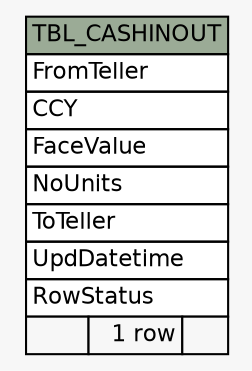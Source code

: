 // dot 2.38.0 on Windows 10 10.0
// SchemaSpy rev 590
digraph "TBL_CASHINOUT" {
  graph [
    rankdir="RL"
    bgcolor="#f7f7f7"
    nodesep="0.18"
    ranksep="0.46"
    fontname="Helvetica"
    fontsize="11"
  ];
  node [
    fontname="Helvetica"
    fontsize="11"
    shape="plaintext"
  ];
  edge [
    arrowsize="0.8"
  ];
  "TBL_CASHINOUT" [
    label=<
    <TABLE BORDER="0" CELLBORDER="1" CELLSPACING="0" BGCOLOR="#ffffff">
      <TR><TD COLSPAN="3" BGCOLOR="#9bab96" ALIGN="CENTER">TBL_CASHINOUT</TD></TR>
      <TR><TD PORT="FromTeller" COLSPAN="3" ALIGN="LEFT">FromTeller</TD></TR>
      <TR><TD PORT="CCY" COLSPAN="3" ALIGN="LEFT">CCY</TD></TR>
      <TR><TD PORT="FaceValue" COLSPAN="3" ALIGN="LEFT">FaceValue</TD></TR>
      <TR><TD PORT="NoUnits" COLSPAN="3" ALIGN="LEFT">NoUnits</TD></TR>
      <TR><TD PORT="ToTeller" COLSPAN="3" ALIGN="LEFT">ToTeller</TD></TR>
      <TR><TD PORT="UpdDatetime" COLSPAN="3" ALIGN="LEFT">UpdDatetime</TD></TR>
      <TR><TD PORT="RowStatus" COLSPAN="3" ALIGN="LEFT">RowStatus</TD></TR>
      <TR><TD ALIGN="LEFT" BGCOLOR="#f7f7f7">  </TD><TD ALIGN="RIGHT" BGCOLOR="#f7f7f7">1 row</TD><TD ALIGN="RIGHT" BGCOLOR="#f7f7f7">  </TD></TR>
    </TABLE>>
    URL="tables/TBL_CASHINOUT.html"
    tooltip="TBL_CASHINOUT"
  ];
}
